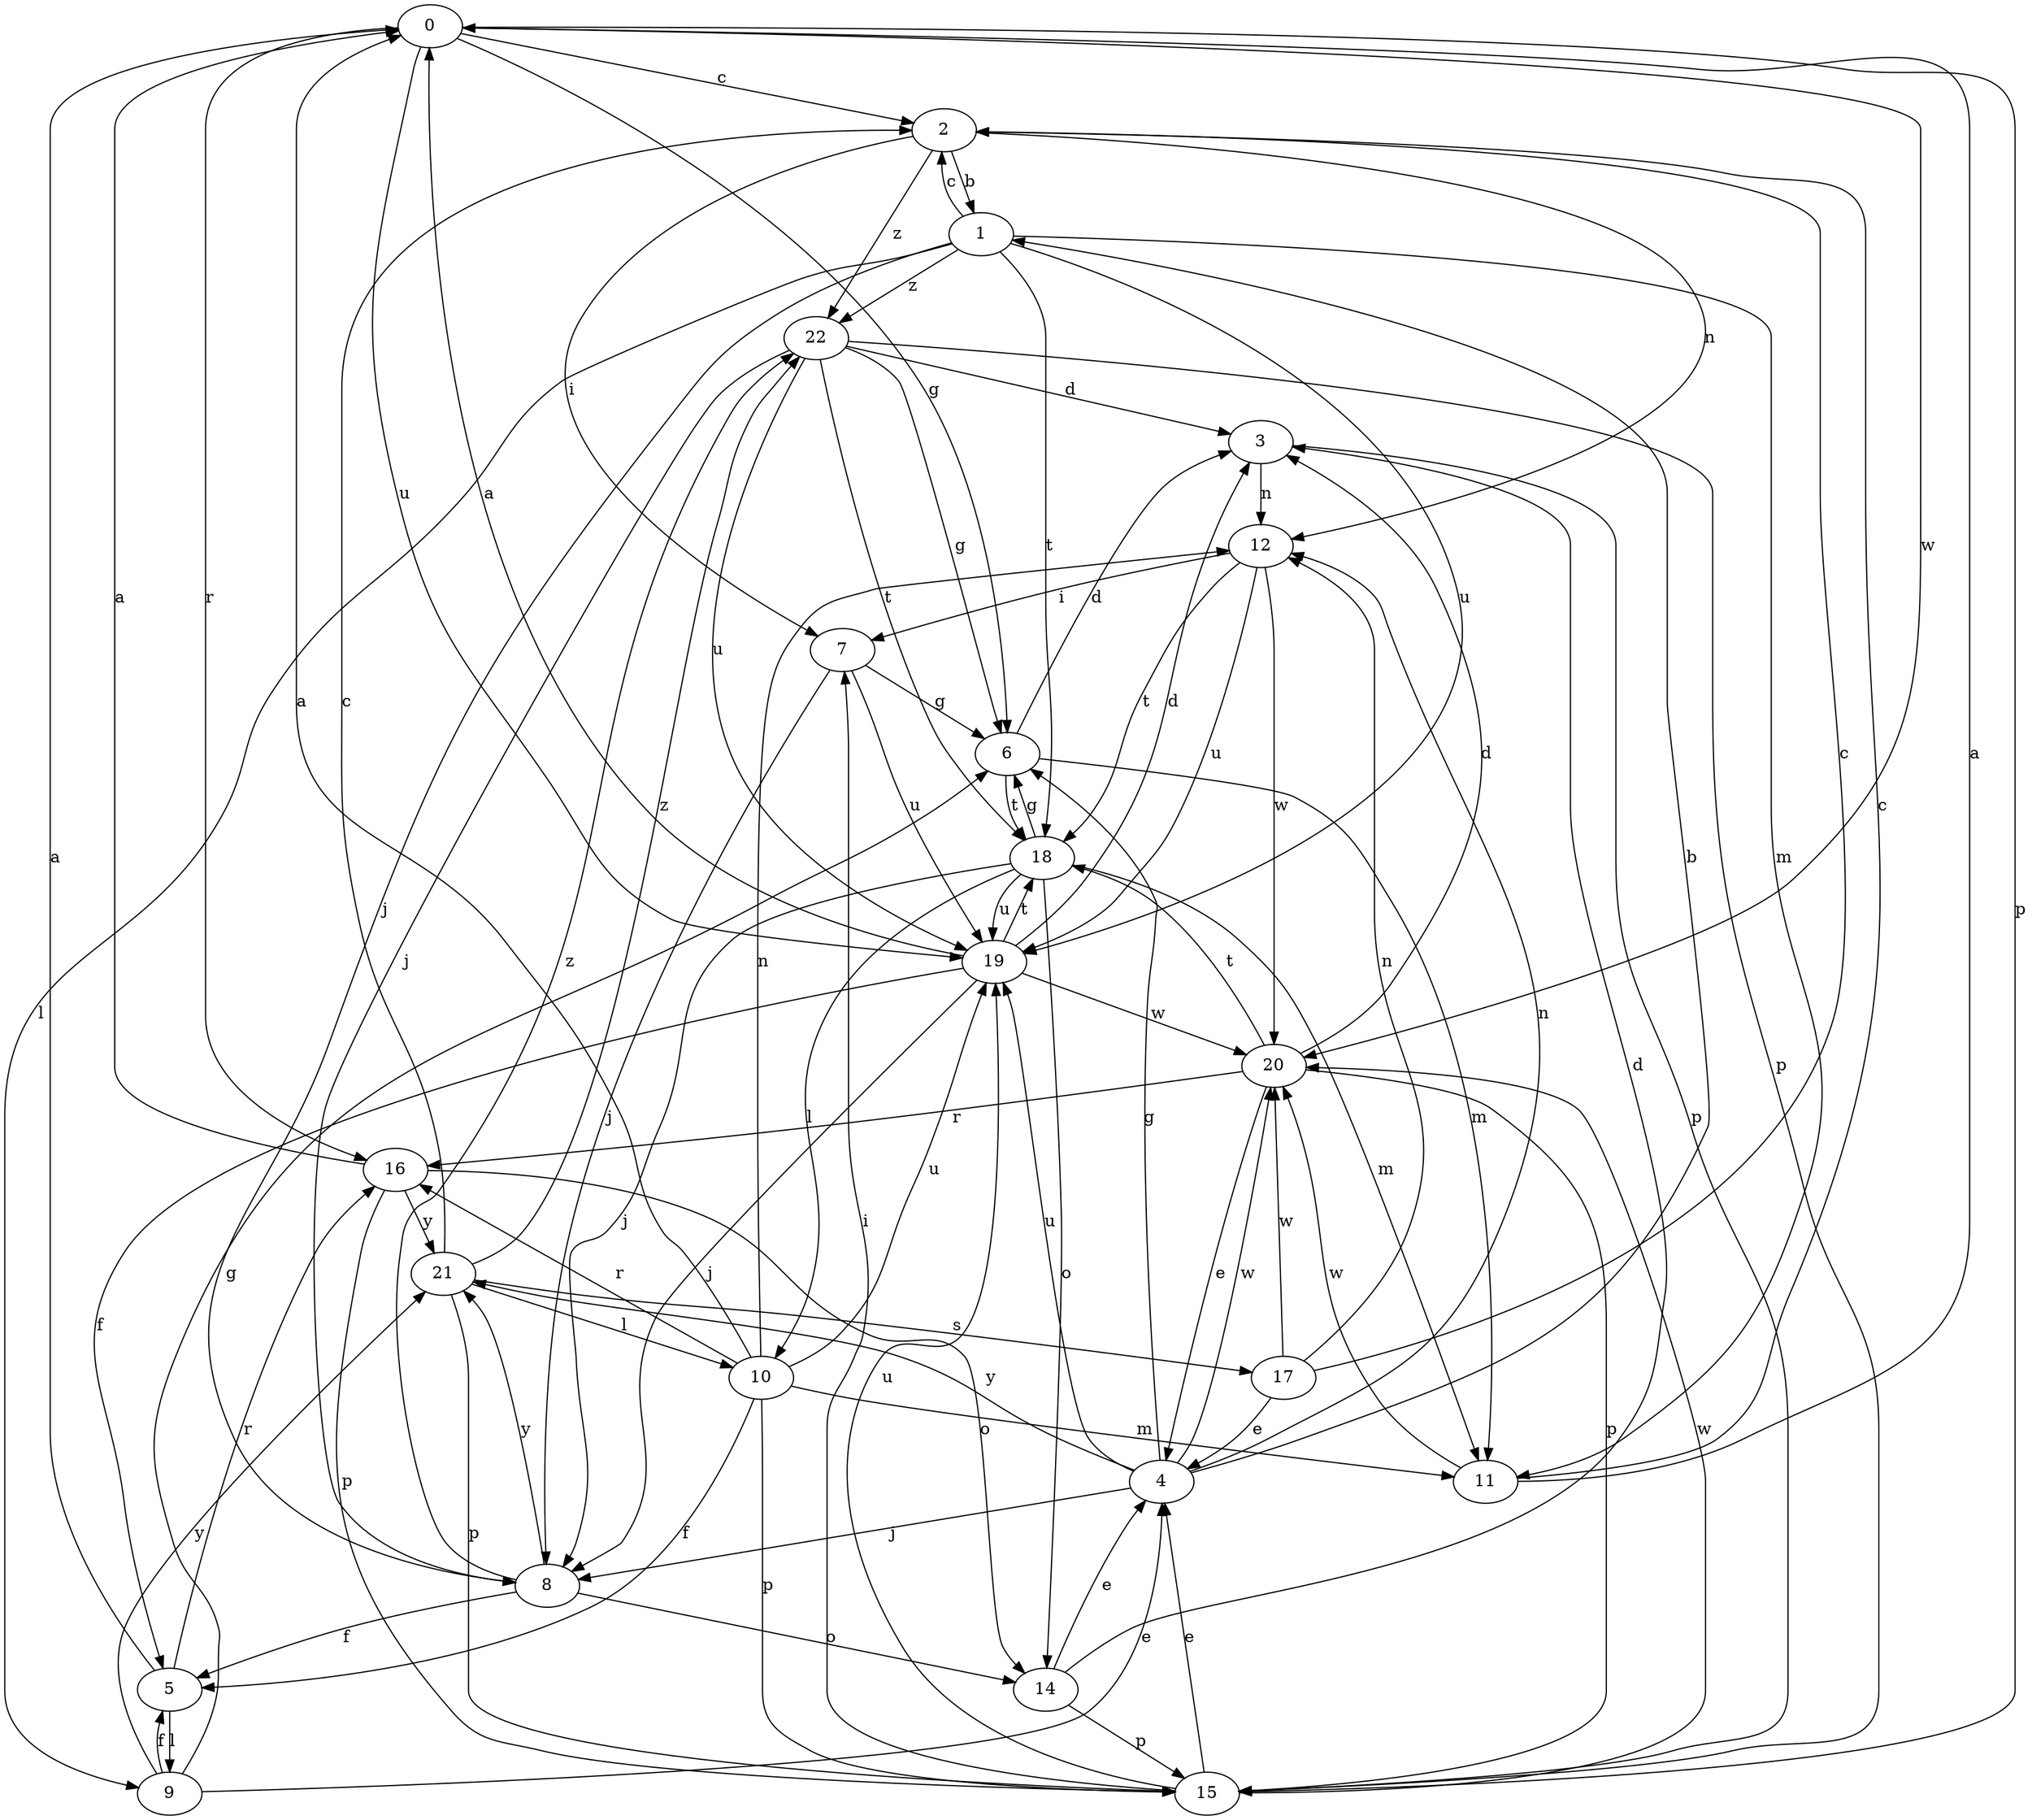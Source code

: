 strict digraph  {
0;
1;
2;
3;
4;
5;
6;
7;
8;
9;
10;
11;
12;
14;
15;
16;
17;
18;
19;
20;
21;
22;
0 -> 2  [label=c];
0 -> 6  [label=g];
0 -> 15  [label=p];
0 -> 16  [label=r];
0 -> 19  [label=u];
0 -> 20  [label=w];
1 -> 2  [label=c];
1 -> 8  [label=j];
1 -> 9  [label=l];
1 -> 11  [label=m];
1 -> 18  [label=t];
1 -> 19  [label=u];
1 -> 22  [label=z];
2 -> 1  [label=b];
2 -> 7  [label=i];
2 -> 12  [label=n];
2 -> 22  [label=z];
3 -> 12  [label=n];
3 -> 15  [label=p];
4 -> 1  [label=b];
4 -> 6  [label=g];
4 -> 8  [label=j];
4 -> 12  [label=n];
4 -> 19  [label=u];
4 -> 20  [label=w];
4 -> 21  [label=y];
5 -> 0  [label=a];
5 -> 9  [label=l];
5 -> 16  [label=r];
6 -> 3  [label=d];
6 -> 11  [label=m];
6 -> 18  [label=t];
7 -> 6  [label=g];
7 -> 8  [label=j];
7 -> 19  [label=u];
8 -> 5  [label=f];
8 -> 14  [label=o];
8 -> 21  [label=y];
8 -> 22  [label=z];
9 -> 4  [label=e];
9 -> 5  [label=f];
9 -> 6  [label=g];
9 -> 21  [label=y];
10 -> 0  [label=a];
10 -> 5  [label=f];
10 -> 11  [label=m];
10 -> 12  [label=n];
10 -> 15  [label=p];
10 -> 16  [label=r];
10 -> 19  [label=u];
11 -> 0  [label=a];
11 -> 2  [label=c];
11 -> 20  [label=w];
12 -> 7  [label=i];
12 -> 18  [label=t];
12 -> 19  [label=u];
12 -> 20  [label=w];
14 -> 3  [label=d];
14 -> 4  [label=e];
14 -> 15  [label=p];
15 -> 4  [label=e];
15 -> 7  [label=i];
15 -> 19  [label=u];
15 -> 20  [label=w];
16 -> 0  [label=a];
16 -> 14  [label=o];
16 -> 15  [label=p];
16 -> 21  [label=y];
17 -> 2  [label=c];
17 -> 4  [label=e];
17 -> 12  [label=n];
17 -> 20  [label=w];
18 -> 6  [label=g];
18 -> 8  [label=j];
18 -> 10  [label=l];
18 -> 11  [label=m];
18 -> 14  [label=o];
18 -> 19  [label=u];
19 -> 0  [label=a];
19 -> 3  [label=d];
19 -> 5  [label=f];
19 -> 8  [label=j];
19 -> 18  [label=t];
19 -> 20  [label=w];
20 -> 3  [label=d];
20 -> 4  [label=e];
20 -> 15  [label=p];
20 -> 16  [label=r];
20 -> 18  [label=t];
21 -> 2  [label=c];
21 -> 10  [label=l];
21 -> 15  [label=p];
21 -> 17  [label=s];
21 -> 22  [label=z];
22 -> 3  [label=d];
22 -> 6  [label=g];
22 -> 8  [label=j];
22 -> 15  [label=p];
22 -> 18  [label=t];
22 -> 19  [label=u];
}
